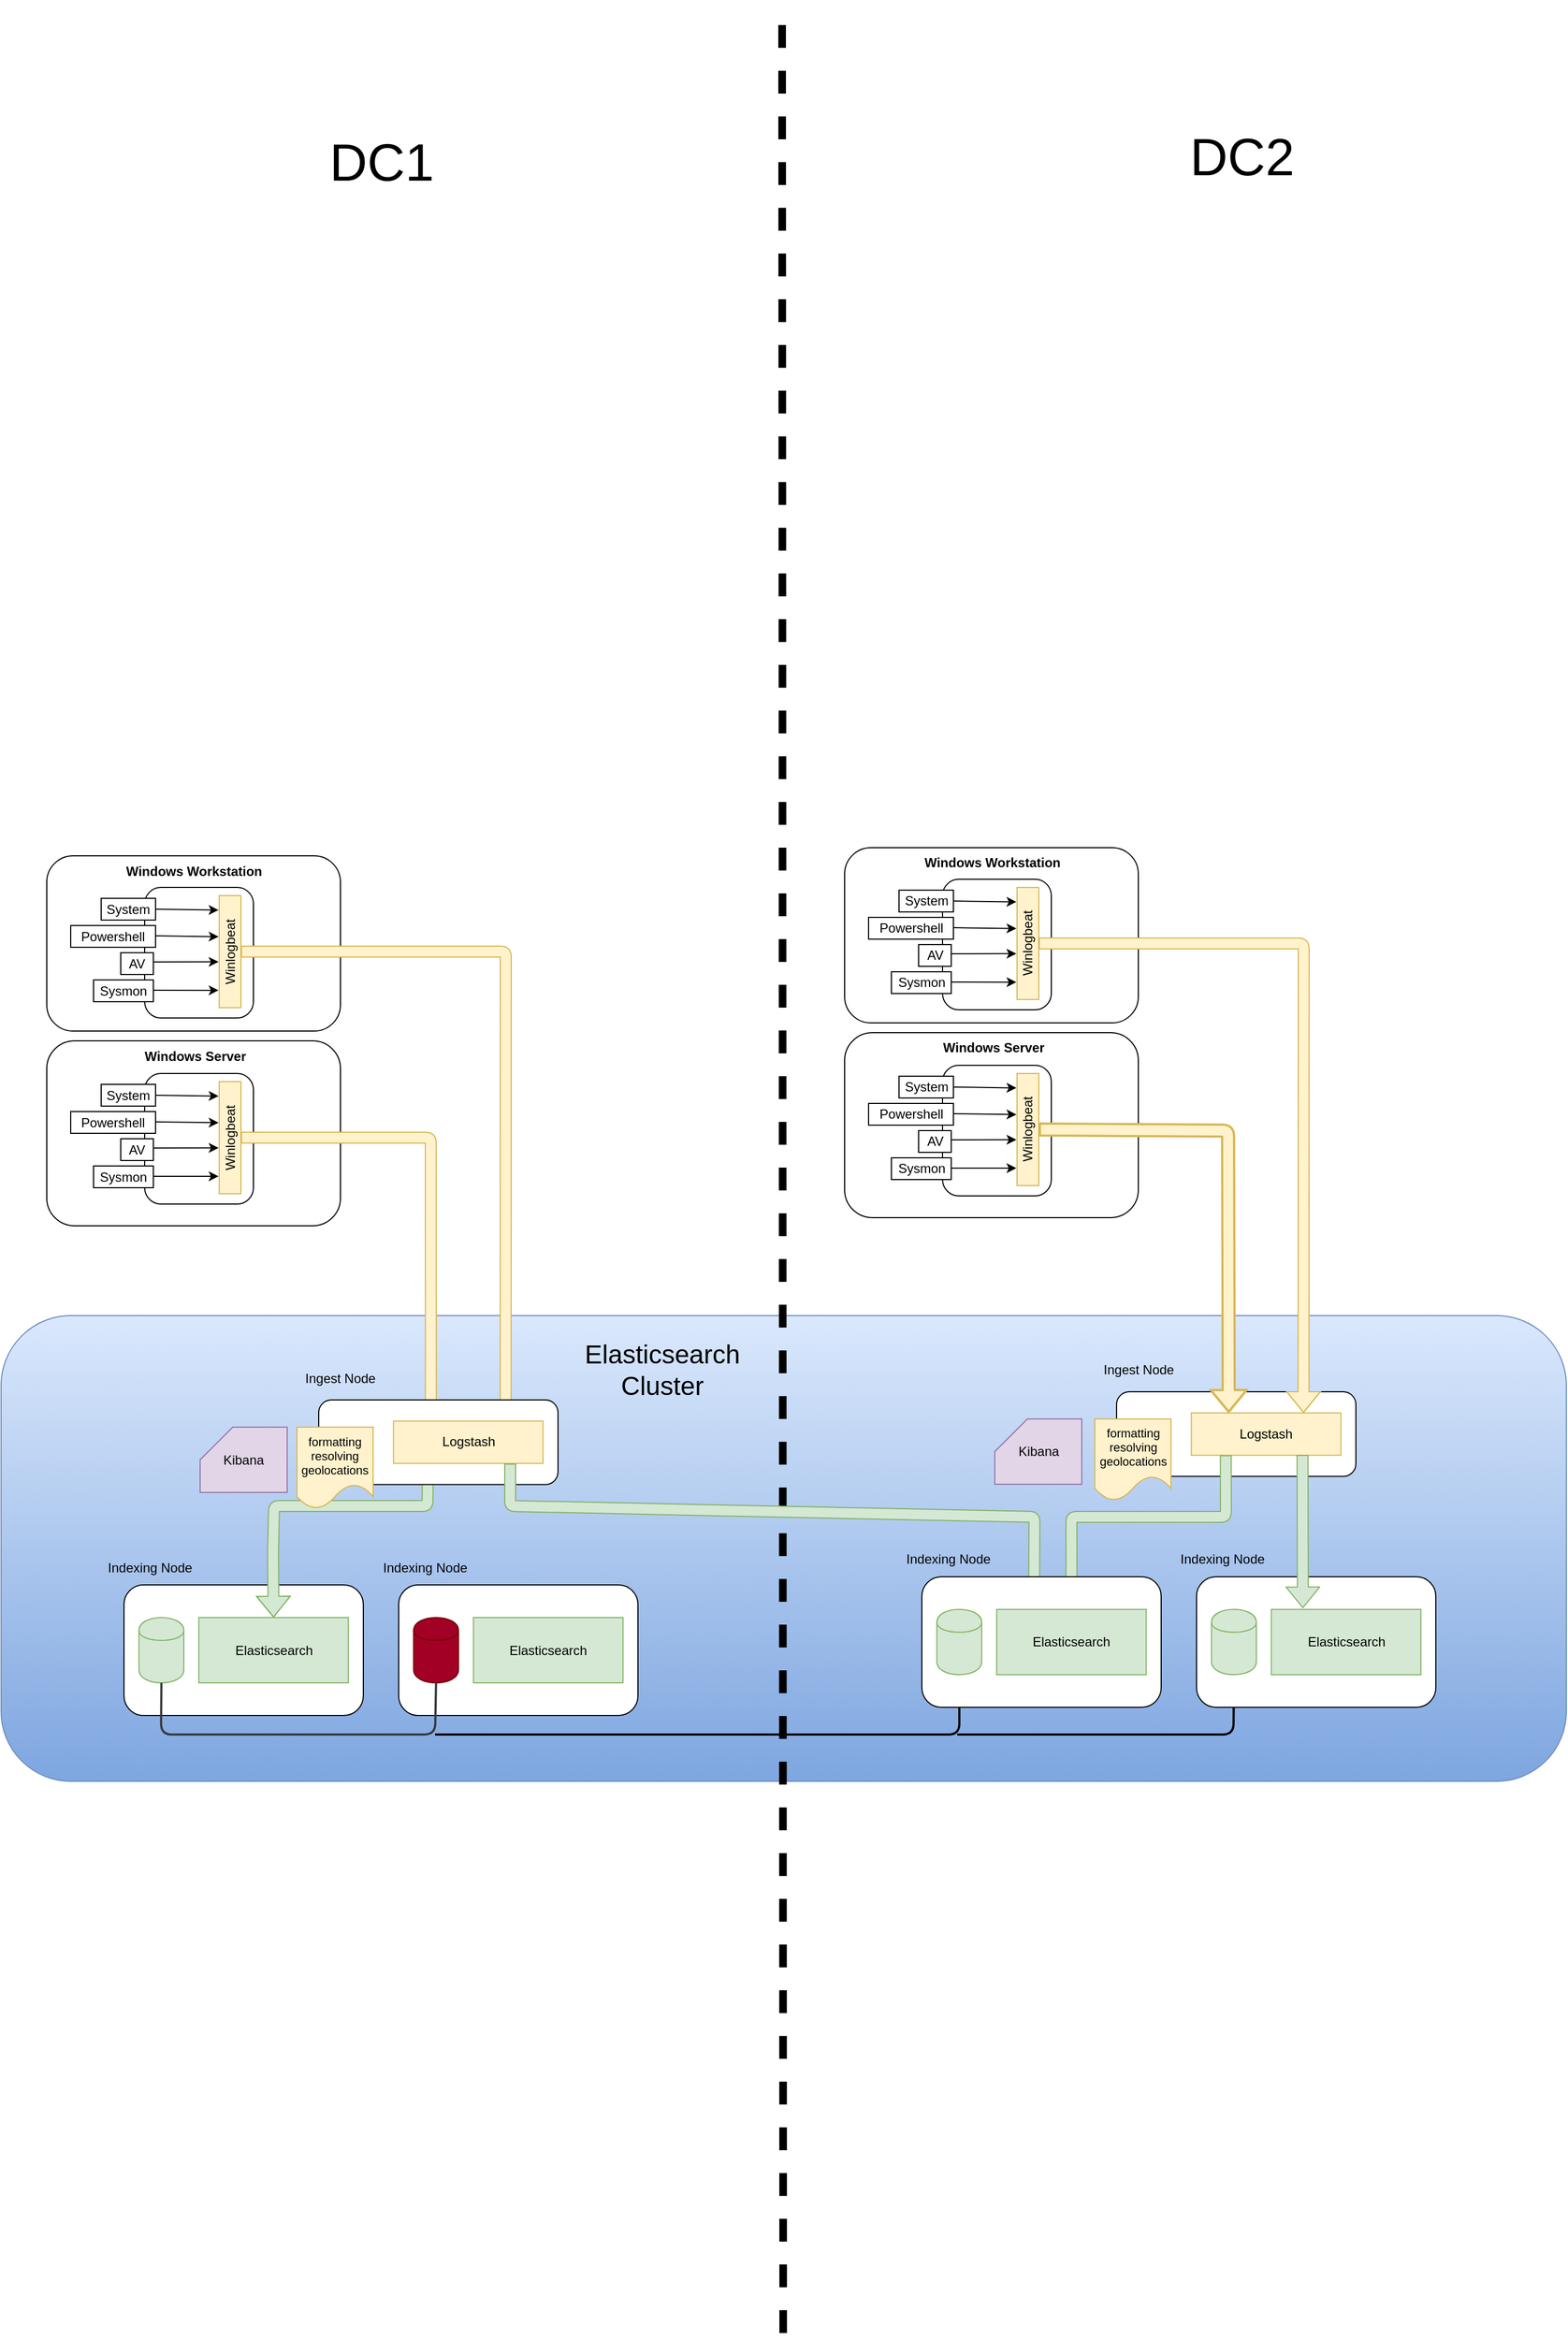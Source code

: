 <mxfile version="10.8.0" type="github"><diagram id="RrOVW_jeqXQqGnn5gCZm" name="Page-1"><mxGraphModel dx="1566" dy="1121" grid="1" gridSize="10" guides="1" tooltips="1" connect="1" arrows="1" fold="1" page="1" pageScale="1" pageWidth="827" pageHeight="1169" math="0" shadow="0"><root><mxCell id="0"/><mxCell id="1" parent="0"/><mxCell id="98cHVn-syu_FK1vrDlim-130" value="" style="rounded=1;whiteSpace=wrap;html=1;gradientColor=#7ea6e0;fillColor=#dae8fc;strokeColor=#6c8ebf;" vertex="1" parent="1"><mxGeometry x="102" y="1285" width="1439" height="428" as="geometry"/></mxCell><mxCell id="98cHVn-syu_FK1vrDlim-57" value="" style="rounded=1;whiteSpace=wrap;html=1;" vertex="1" parent="1"><mxGeometry x="144" y="1032.5" width="270" height="170" as="geometry"/></mxCell><mxCell id="98cHVn-syu_FK1vrDlim-28" value="&lt;h1 align=&quot;center&quot;&gt;&lt;font style=&quot;font-size: 12px&quot;&gt;Windows Server&lt;br&gt;&lt;/font&gt;&lt;/h1&gt;" style="text;html=1;strokeColor=none;fillColor=none;spacing=5;spacingTop=-20;whiteSpace=wrap;overflow=hidden;rounded=0;" vertex="1" parent="1"><mxGeometry x="229" y="1022.5" width="110" height="30" as="geometry"/></mxCell><mxCell id="98cHVn-syu_FK1vrDlim-52" value="" style="group" vertex="1" connectable="0" parent="1"><mxGeometry x="166" y="1062.5" width="198" height="120" as="geometry"/></mxCell><mxCell id="98cHVn-syu_FK1vrDlim-16" value="" style="rounded=1;whiteSpace=wrap;html=1;" vertex="1" parent="98cHVn-syu_FK1vrDlim-52"><mxGeometry x="68" width="100" height="120" as="geometry"/></mxCell><mxCell id="98cHVn-syu_FK1vrDlim-21" value="Winlogbeat" style="rounded=0;whiteSpace=wrap;html=1;rotation=-90;fillColor=#fff2cc;strokeColor=#d6b656;" vertex="1" parent="98cHVn-syu_FK1vrDlim-52"><mxGeometry x="95" y="49" width="103" height="20" as="geometry"/></mxCell><mxCell id="98cHVn-syu_FK1vrDlim-22" value="System" style="rounded=0;whiteSpace=wrap;html=1;" vertex="1" parent="98cHVn-syu_FK1vrDlim-52"><mxGeometry x="28" y="10" width="50" height="20" as="geometry"/></mxCell><mxCell id="98cHVn-syu_FK1vrDlim-25" value="Powershell" style="rounded=0;whiteSpace=wrap;html=1;" vertex="1" parent="98cHVn-syu_FK1vrDlim-52"><mxGeometry y="35" width="78" height="20" as="geometry"/></mxCell><mxCell id="98cHVn-syu_FK1vrDlim-26" value="AV" style="rounded=0;whiteSpace=wrap;html=1;" vertex="1" parent="98cHVn-syu_FK1vrDlim-52"><mxGeometry x="46" y="60" width="30" height="20" as="geometry"/></mxCell><mxCell id="98cHVn-syu_FK1vrDlim-27" value="Sysmon" style="rounded=0;whiteSpace=wrap;html=1;" vertex="1" parent="98cHVn-syu_FK1vrDlim-52"><mxGeometry x="21" y="85" width="55" height="20" as="geometry"/></mxCell><mxCell id="98cHVn-syu_FK1vrDlim-33" value="" style="endArrow=classic;html=1;entryX=0.871;entryY=-0.03;entryDx=0;entryDy=0;entryPerimeter=0;" edge="1" parent="98cHVn-syu_FK1vrDlim-52" target="98cHVn-syu_FK1vrDlim-21"><mxGeometry width="50" height="50" relative="1" as="geometry"><mxPoint x="78" y="20" as="sourcePoint"/><mxPoint x="128" y="20" as="targetPoint"/></mxGeometry></mxCell><mxCell id="98cHVn-syu_FK1vrDlim-35" value="" style="endArrow=classic;html=1;entryX=0.871;entryY=-0.03;entryDx=0;entryDy=0;entryPerimeter=0;" edge="1" parent="98cHVn-syu_FK1vrDlim-52"><mxGeometry width="50" height="50" relative="1" as="geometry"><mxPoint x="78" y="44.5" as="sourcePoint"/><mxPoint x="135.905" y="45.262" as="targetPoint"/></mxGeometry></mxCell><mxCell id="98cHVn-syu_FK1vrDlim-39" value="" style="endArrow=classic;html=1;entryX=0.409;entryY=-0.03;entryDx=0;entryDy=0;entryPerimeter=0;" edge="1" parent="98cHVn-syu_FK1vrDlim-52" target="98cHVn-syu_FK1vrDlim-21"><mxGeometry width="50" height="50" relative="1" as="geometry"><mxPoint x="76" y="68.5" as="sourcePoint"/><mxPoint x="134" y="69" as="targetPoint"/></mxGeometry></mxCell><mxCell id="98cHVn-syu_FK1vrDlim-40" value="" style="endArrow=classic;html=1;entryX=0.155;entryY=-0.03;entryDx=0;entryDy=0;entryPerimeter=0;" edge="1" parent="98cHVn-syu_FK1vrDlim-52" target="98cHVn-syu_FK1vrDlim-21"><mxGeometry width="50" height="50" relative="1" as="geometry"><mxPoint x="76" y="94.5" as="sourcePoint"/><mxPoint x="134" y="95" as="targetPoint"/></mxGeometry></mxCell><mxCell id="98cHVn-syu_FK1vrDlim-55" value="" style="group" vertex="1" connectable="0" parent="1"><mxGeometry x="144" y="852.5" width="270" height="171" as="geometry"/></mxCell><mxCell id="98cHVn-syu_FK1vrDlim-54" value="" style="rounded=1;whiteSpace=wrap;html=1;" vertex="1" parent="98cHVn-syu_FK1vrDlim-55"><mxGeometry y="10" width="270" height="161" as="geometry"/></mxCell><mxCell id="98cHVn-syu_FK1vrDlim-42" value="" style="rounded=1;whiteSpace=wrap;html=1;" vertex="1" parent="98cHVn-syu_FK1vrDlim-55"><mxGeometry x="90" y="39.048" width="100" height="120" as="geometry"/></mxCell><mxCell id="98cHVn-syu_FK1vrDlim-43" value="Winlogbeat" style="rounded=0;whiteSpace=wrap;html=1;rotation=-90;fillColor=#fff2cc;strokeColor=#d6b656;" vertex="1" parent="98cHVn-syu_FK1vrDlim-55"><mxGeometry x="117" y="88.048" width="103" height="20" as="geometry"/></mxCell><mxCell id="98cHVn-syu_FK1vrDlim-44" value="System" style="rounded=0;whiteSpace=wrap;html=1;" vertex="1" parent="98cHVn-syu_FK1vrDlim-55"><mxGeometry x="50" y="49.048" width="50" height="20" as="geometry"/></mxCell><mxCell id="98cHVn-syu_FK1vrDlim-45" value="Powershell" style="rounded=0;whiteSpace=wrap;html=1;" vertex="1" parent="98cHVn-syu_FK1vrDlim-55"><mxGeometry x="22" y="74.048" width="78" height="20" as="geometry"/></mxCell><mxCell id="98cHVn-syu_FK1vrDlim-46" value="AV" style="rounded=0;whiteSpace=wrap;html=1;" vertex="1" parent="98cHVn-syu_FK1vrDlim-55"><mxGeometry x="68" y="99.048" width="30" height="20" as="geometry"/></mxCell><mxCell id="98cHVn-syu_FK1vrDlim-47" value="Sysmon" style="rounded=0;whiteSpace=wrap;html=1;" vertex="1" parent="98cHVn-syu_FK1vrDlim-55"><mxGeometry x="43" y="124.048" width="55" height="20" as="geometry"/></mxCell><mxCell id="98cHVn-syu_FK1vrDlim-48" value="" style="endArrow=classic;html=1;entryX=0.871;entryY=-0.03;entryDx=0;entryDy=0;entryPerimeter=0;" edge="1" target="98cHVn-syu_FK1vrDlim-43" parent="98cHVn-syu_FK1vrDlim-55"><mxGeometry width="50" height="50" relative="1" as="geometry"><mxPoint x="100" y="59.048" as="sourcePoint"/><mxPoint x="150" y="59.048" as="targetPoint"/></mxGeometry></mxCell><mxCell id="98cHVn-syu_FK1vrDlim-49" value="" style="endArrow=classic;html=1;entryX=0.871;entryY=-0.03;entryDx=0;entryDy=0;entryPerimeter=0;" edge="1" parent="98cHVn-syu_FK1vrDlim-55"><mxGeometry width="50" height="50" relative="1" as="geometry"><mxPoint x="100" y="83.548" as="sourcePoint"/><mxPoint x="157.905" y="84.31" as="targetPoint"/></mxGeometry></mxCell><mxCell id="98cHVn-syu_FK1vrDlim-50" value="" style="endArrow=classic;html=1;entryX=0.409;entryY=-0.03;entryDx=0;entryDy=0;entryPerimeter=0;" edge="1" target="98cHVn-syu_FK1vrDlim-43" parent="98cHVn-syu_FK1vrDlim-55"><mxGeometry width="50" height="50" relative="1" as="geometry"><mxPoint x="98" y="107.548" as="sourcePoint"/><mxPoint x="156" y="108.048" as="targetPoint"/></mxGeometry></mxCell><mxCell id="98cHVn-syu_FK1vrDlim-51" value="" style="endArrow=classic;html=1;entryX=0.155;entryY=-0.03;entryDx=0;entryDy=0;entryPerimeter=0;" edge="1" target="98cHVn-syu_FK1vrDlim-43" parent="98cHVn-syu_FK1vrDlim-55"><mxGeometry width="50" height="50" relative="1" as="geometry"><mxPoint x="98" y="133.548" as="sourcePoint"/><mxPoint x="156" y="134.048" as="targetPoint"/></mxGeometry></mxCell><mxCell id="98cHVn-syu_FK1vrDlim-53" value="&lt;h1 align=&quot;center&quot;&gt;&lt;font style=&quot;font-size: 12px&quot;&gt;Windows Workstation&lt;br&gt;&lt;/font&gt;&lt;/h1&gt;" style="text;html=1;strokeColor=none;fillColor=none;spacing=5;spacingTop=-20;whiteSpace=wrap;overflow=hidden;rounded=0;" vertex="1" parent="98cHVn-syu_FK1vrDlim-55"><mxGeometry x="68" width="140" height="30" as="geometry"/></mxCell><mxCell id="98cHVn-syu_FK1vrDlim-70" value="" style="group" vertex="1" connectable="0" parent="1"><mxGeometry x="194" y="1506.5" width="1252" height="214" as="geometry"/></mxCell><mxCell id="98cHVn-syu_FK1vrDlim-69" value="Indexing Node" style="text;html=1;strokeColor=none;fillColor=none;align=center;verticalAlign=middle;whiteSpace=wrap;rounded=0;" vertex="1" parent="98cHVn-syu_FK1vrDlim-70"><mxGeometry width="90" height="20" as="geometry"/></mxCell><mxCell id="98cHVn-syu_FK1vrDlim-161" value="" style="group" vertex="1" connectable="0" parent="98cHVn-syu_FK1vrDlim-70"><mxGeometry x="21" y="26" width="220" height="120" as="geometry"/></mxCell><mxCell id="98cHVn-syu_FK1vrDlim-3" value="" style="rounded=1;whiteSpace=wrap;html=1;" vertex="1" parent="98cHVn-syu_FK1vrDlim-161"><mxGeometry width="220" height="120" as="geometry"/></mxCell><mxCell id="98cHVn-syu_FK1vrDlim-2" value="" style="shape=cylinder;whiteSpace=wrap;html=1;boundedLbl=1;backgroundOutline=1;fillColor=#d5e8d4;strokeColor=#82b366;" vertex="1" parent="98cHVn-syu_FK1vrDlim-161"><mxGeometry x="13.75" y="30" width="41.25" height="60" as="geometry"/></mxCell><mxCell id="98cHVn-syu_FK1vrDlim-6" value="Elasticsearch" style="rounded=0;whiteSpace=wrap;html=1;fillColor=#d5e8d4;strokeColor=#82b366;" vertex="1" parent="98cHVn-syu_FK1vrDlim-161"><mxGeometry x="68.75" y="30" width="137.5" height="60" as="geometry"/></mxCell><mxCell id="98cHVn-syu_FK1vrDlim-71" value="" style="group" vertex="1" connectable="0" parent="1"><mxGeometry x="446.5" y="1506.5" width="241" height="146" as="geometry"/></mxCell><mxCell id="98cHVn-syu_FK1vrDlim-76" value="Indexing Node" style="text;html=1;strokeColor=none;fillColor=none;align=center;verticalAlign=middle;whiteSpace=wrap;rounded=0;" vertex="1" parent="98cHVn-syu_FK1vrDlim-71"><mxGeometry width="90" height="20" as="geometry"/></mxCell><mxCell id="98cHVn-syu_FK1vrDlim-160" value="" style="group" vertex="1" connectable="0" parent="98cHVn-syu_FK1vrDlim-71"><mxGeometry x="21" y="26" width="220" height="120" as="geometry"/></mxCell><mxCell id="98cHVn-syu_FK1vrDlim-73" value="" style="rounded=1;whiteSpace=wrap;html=1;" vertex="1" parent="98cHVn-syu_FK1vrDlim-160"><mxGeometry width="220" height="120" as="geometry"/></mxCell><mxCell id="98cHVn-syu_FK1vrDlim-74" value="" style="shape=cylinder;whiteSpace=wrap;html=1;boundedLbl=1;backgroundOutline=1;fillColor=#a20025;strokeColor=#6F0000;fontColor=#ffffff;" vertex="1" parent="98cHVn-syu_FK1vrDlim-160"><mxGeometry x="13.75" y="30" width="41.25" height="60" as="geometry"/></mxCell><mxCell id="98cHVn-syu_FK1vrDlim-75" value="Elasticsearch" style="rounded=0;whiteSpace=wrap;html=1;fillColor=#d5e8d4;strokeColor=#82b366;" vertex="1" parent="98cHVn-syu_FK1vrDlim-160"><mxGeometry x="68.75" y="30" width="137.5" height="60" as="geometry"/></mxCell><mxCell id="98cHVn-syu_FK1vrDlim-83" value="" style="rounded=1;whiteSpace=wrap;html=1;" vertex="1" parent="1"><mxGeometry x="877.5" y="1025" width="270" height="170" as="geometry"/></mxCell><mxCell id="98cHVn-syu_FK1vrDlim-87" value="&lt;h1 align=&quot;center&quot;&gt;&lt;font style=&quot;font-size: 12px&quot;&gt;Windows Server&lt;br&gt;&lt;/font&gt;&lt;/h1&gt;" style="text;html=1;strokeColor=none;fillColor=none;spacing=5;spacingTop=-20;whiteSpace=wrap;overflow=hidden;rounded=0;" vertex="1" parent="1"><mxGeometry x="962.5" y="1015" width="110" height="30" as="geometry"/></mxCell><mxCell id="98cHVn-syu_FK1vrDlim-88" value="" style="group" vertex="1" connectable="0" parent="1"><mxGeometry x="899.5" y="1055" width="198" height="120" as="geometry"/></mxCell><mxCell id="98cHVn-syu_FK1vrDlim-89" value="" style="rounded=1;whiteSpace=wrap;html=1;" vertex="1" parent="98cHVn-syu_FK1vrDlim-88"><mxGeometry x="68" width="100" height="120" as="geometry"/></mxCell><mxCell id="98cHVn-syu_FK1vrDlim-90" value="Winlogbeat" style="rounded=0;whiteSpace=wrap;html=1;rotation=-90;fillColor=#fff2cc;strokeColor=#d6b656;" vertex="1" parent="98cHVn-syu_FK1vrDlim-88"><mxGeometry x="95" y="49" width="103" height="20" as="geometry"/></mxCell><mxCell id="98cHVn-syu_FK1vrDlim-91" value="System" style="rounded=0;whiteSpace=wrap;html=1;" vertex="1" parent="98cHVn-syu_FK1vrDlim-88"><mxGeometry x="28" y="10" width="50" height="20" as="geometry"/></mxCell><mxCell id="98cHVn-syu_FK1vrDlim-92" value="Powershell" style="rounded=0;whiteSpace=wrap;html=1;" vertex="1" parent="98cHVn-syu_FK1vrDlim-88"><mxGeometry y="35" width="78" height="20" as="geometry"/></mxCell><mxCell id="98cHVn-syu_FK1vrDlim-93" value="AV" style="rounded=0;whiteSpace=wrap;html=1;" vertex="1" parent="98cHVn-syu_FK1vrDlim-88"><mxGeometry x="46" y="60" width="30" height="20" as="geometry"/></mxCell><mxCell id="98cHVn-syu_FK1vrDlim-94" value="Sysmon" style="rounded=0;whiteSpace=wrap;html=1;" vertex="1" parent="98cHVn-syu_FK1vrDlim-88"><mxGeometry x="21" y="85" width="55" height="20" as="geometry"/></mxCell><mxCell id="98cHVn-syu_FK1vrDlim-95" value="" style="endArrow=classic;html=1;entryX=0.871;entryY=-0.03;entryDx=0;entryDy=0;entryPerimeter=0;" edge="1" parent="98cHVn-syu_FK1vrDlim-88" target="98cHVn-syu_FK1vrDlim-90"><mxGeometry width="50" height="50" relative="1" as="geometry"><mxPoint x="78" y="20" as="sourcePoint"/><mxPoint x="128" y="20" as="targetPoint"/></mxGeometry></mxCell><mxCell id="98cHVn-syu_FK1vrDlim-96" value="" style="endArrow=classic;html=1;entryX=0.871;entryY=-0.03;entryDx=0;entryDy=0;entryPerimeter=0;" edge="1" parent="98cHVn-syu_FK1vrDlim-88"><mxGeometry width="50" height="50" relative="1" as="geometry"><mxPoint x="78" y="44.5" as="sourcePoint"/><mxPoint x="135.905" y="45.262" as="targetPoint"/></mxGeometry></mxCell><mxCell id="98cHVn-syu_FK1vrDlim-97" value="" style="endArrow=classic;html=1;entryX=0.409;entryY=-0.03;entryDx=0;entryDy=0;entryPerimeter=0;" edge="1" parent="98cHVn-syu_FK1vrDlim-88" target="98cHVn-syu_FK1vrDlim-90"><mxGeometry width="50" height="50" relative="1" as="geometry"><mxPoint x="76" y="68.5" as="sourcePoint"/><mxPoint x="134" y="69" as="targetPoint"/></mxGeometry></mxCell><mxCell id="98cHVn-syu_FK1vrDlim-98" value="" style="endArrow=classic;html=1;entryX=0.155;entryY=-0.03;entryDx=0;entryDy=0;entryPerimeter=0;" edge="1" parent="98cHVn-syu_FK1vrDlim-88" target="98cHVn-syu_FK1vrDlim-90"><mxGeometry width="50" height="50" relative="1" as="geometry"><mxPoint x="76" y="94.5" as="sourcePoint"/><mxPoint x="134" y="95" as="targetPoint"/></mxGeometry></mxCell><mxCell id="98cHVn-syu_FK1vrDlim-99" value="" style="group" vertex="1" connectable="0" parent="1"><mxGeometry x="877.5" y="845" width="270" height="171" as="geometry"/></mxCell><mxCell id="98cHVn-syu_FK1vrDlim-100" value="" style="rounded=1;whiteSpace=wrap;html=1;" vertex="1" parent="98cHVn-syu_FK1vrDlim-99"><mxGeometry y="10" width="270" height="161" as="geometry"/></mxCell><mxCell id="98cHVn-syu_FK1vrDlim-101" value="" style="rounded=1;whiteSpace=wrap;html=1;" vertex="1" parent="98cHVn-syu_FK1vrDlim-99"><mxGeometry x="90" y="39.048" width="100" height="120" as="geometry"/></mxCell><mxCell id="98cHVn-syu_FK1vrDlim-102" value="Winlogbeat" style="rounded=0;whiteSpace=wrap;html=1;rotation=-90;fillColor=#fff2cc;strokeColor=#d6b656;" vertex="1" parent="98cHVn-syu_FK1vrDlim-99"><mxGeometry x="117" y="88.048" width="103" height="20" as="geometry"/></mxCell><mxCell id="98cHVn-syu_FK1vrDlim-103" value="System" style="rounded=0;whiteSpace=wrap;html=1;" vertex="1" parent="98cHVn-syu_FK1vrDlim-99"><mxGeometry x="50" y="49.048" width="50" height="20" as="geometry"/></mxCell><mxCell id="98cHVn-syu_FK1vrDlim-104" value="Powershell" style="rounded=0;whiteSpace=wrap;html=1;" vertex="1" parent="98cHVn-syu_FK1vrDlim-99"><mxGeometry x="22" y="74.048" width="78" height="20" as="geometry"/></mxCell><mxCell id="98cHVn-syu_FK1vrDlim-105" value="AV" style="rounded=0;whiteSpace=wrap;html=1;" vertex="1" parent="98cHVn-syu_FK1vrDlim-99"><mxGeometry x="68" y="99.048" width="30" height="20" as="geometry"/></mxCell><mxCell id="98cHVn-syu_FK1vrDlim-106" value="Sysmon" style="rounded=0;whiteSpace=wrap;html=1;" vertex="1" parent="98cHVn-syu_FK1vrDlim-99"><mxGeometry x="43" y="124.048" width="55" height="20" as="geometry"/></mxCell><mxCell id="98cHVn-syu_FK1vrDlim-107" value="" style="endArrow=classic;html=1;entryX=0.871;entryY=-0.03;entryDx=0;entryDy=0;entryPerimeter=0;" edge="1" parent="98cHVn-syu_FK1vrDlim-99" target="98cHVn-syu_FK1vrDlim-102"><mxGeometry width="50" height="50" relative="1" as="geometry"><mxPoint x="100" y="59.048" as="sourcePoint"/><mxPoint x="150" y="59.048" as="targetPoint"/></mxGeometry></mxCell><mxCell id="98cHVn-syu_FK1vrDlim-108" value="" style="endArrow=classic;html=1;entryX=0.871;entryY=-0.03;entryDx=0;entryDy=0;entryPerimeter=0;" edge="1" parent="98cHVn-syu_FK1vrDlim-99"><mxGeometry width="50" height="50" relative="1" as="geometry"><mxPoint x="100" y="83.548" as="sourcePoint"/><mxPoint x="157.905" y="84.31" as="targetPoint"/></mxGeometry></mxCell><mxCell id="98cHVn-syu_FK1vrDlim-109" value="" style="endArrow=classic;html=1;entryX=0.409;entryY=-0.03;entryDx=0;entryDy=0;entryPerimeter=0;" edge="1" parent="98cHVn-syu_FK1vrDlim-99" target="98cHVn-syu_FK1vrDlim-102"><mxGeometry width="50" height="50" relative="1" as="geometry"><mxPoint x="98" y="107.548" as="sourcePoint"/><mxPoint x="156" y="108.048" as="targetPoint"/></mxGeometry></mxCell><mxCell id="98cHVn-syu_FK1vrDlim-110" value="" style="endArrow=classic;html=1;entryX=0.155;entryY=-0.03;entryDx=0;entryDy=0;entryPerimeter=0;" edge="1" parent="98cHVn-syu_FK1vrDlim-99" target="98cHVn-syu_FK1vrDlim-102"><mxGeometry width="50" height="50" relative="1" as="geometry"><mxPoint x="98" y="133.548" as="sourcePoint"/><mxPoint x="156" y="134.048" as="targetPoint"/></mxGeometry></mxCell><mxCell id="98cHVn-syu_FK1vrDlim-111" value="&lt;h1 align=&quot;center&quot;&gt;&lt;font style=&quot;font-size: 12px&quot;&gt;Windows Workstation&lt;br&gt;&lt;/font&gt;&lt;/h1&gt;" style="text;html=1;strokeColor=none;fillColor=none;spacing=5;spacingTop=-20;whiteSpace=wrap;overflow=hidden;rounded=0;" vertex="1" parent="98cHVn-syu_FK1vrDlim-99"><mxGeometry x="68" width="140" height="30" as="geometry"/></mxCell><mxCell id="98cHVn-syu_FK1vrDlim-136" value="" style="group" vertex="1" connectable="0" parent="1"><mxGeometry x="1102.5" y="1325" width="245" height="130" as="geometry"/></mxCell><mxCell id="98cHVn-syu_FK1vrDlim-113" value="Ingest Node" style="text;html=1;strokeColor=none;fillColor=none;align=center;verticalAlign=middle;whiteSpace=wrap;rounded=0;" vertex="1" parent="98cHVn-syu_FK1vrDlim-136"><mxGeometry width="90" height="20" as="geometry"/></mxCell><mxCell id="98cHVn-syu_FK1vrDlim-85" value="" style="rounded=1;whiteSpace=wrap;html=1;" vertex="1" parent="98cHVn-syu_FK1vrDlim-136"><mxGeometry x="25" y="30" width="220" height="77.778" as="geometry"/></mxCell><mxCell id="98cHVn-syu_FK1vrDlim-86" value="Logstash" style="rounded=0;whiteSpace=wrap;html=1;fillColor=#fff2cc;strokeColor=#d6b656;" vertex="1" parent="98cHVn-syu_FK1vrDlim-136"><mxGeometry x="93.75" y="49.444" width="137.5" height="38.889" as="geometry"/></mxCell><mxCell id="98cHVn-syu_FK1vrDlim-112" value="&lt;div style=&quot;font-size: 11px&quot;&gt;&lt;font style=&quot;font-size: 11px&quot;&gt;formatting&lt;br&gt;&lt;/font&gt;&lt;/div&gt;&lt;div style=&quot;font-size: 11px&quot;&gt;&lt;font style=&quot;font-size: 11px&quot;&gt;resolving&lt;/font&gt;&lt;/div&gt;&lt;div style=&quot;font-size: 11px&quot;&gt;&lt;font style=&quot;font-size: 11px&quot;&gt;geolocations&lt;br&gt;&lt;/font&gt;&lt;/div&gt;" style="shape=document;whiteSpace=wrap;html=1;boundedLbl=1;fillColor=#fff2cc;strokeColor=#d6b656;" vertex="1" parent="98cHVn-syu_FK1vrDlim-136"><mxGeometry x="5" y="55" width="70" height="75" as="geometry"/></mxCell><mxCell id="98cHVn-syu_FK1vrDlim-81" value="" style="shape=flexArrow;endArrow=classic;html=1;entryX=0.75;entryY=0;entryDx=0;entryDy=0;fillColor=#fff2cc;strokeColor=#d6b656;" edge="1" parent="1" source="98cHVn-syu_FK1vrDlim-43" target="98cHVn-syu_FK1vrDlim-9"><mxGeometry width="50" height="50" relative="1" as="geometry"><mxPoint x="502" y="961.5" as="sourcePoint"/><mxPoint x="552" y="911.5" as="targetPoint"/><Array as="points"><mxPoint x="566" y="950.5"/></Array></mxGeometry></mxCell><mxCell id="98cHVn-syu_FK1vrDlim-82" value="" style="shape=flexArrow;endArrow=classic;html=1;entryX=0.25;entryY=0;entryDx=0;entryDy=0;fillColor=#fff2cc;strokeColor=#d6b656;" edge="1" parent="1" source="98cHVn-syu_FK1vrDlim-21" target="98cHVn-syu_FK1vrDlim-9"><mxGeometry width="50" height="50" relative="1" as="geometry"><mxPoint x="446.5" y="1167.357" as="sourcePoint"/><mxPoint x="496.5" y="1117.357" as="targetPoint"/><Array as="points"><mxPoint x="497" y="1121.5"/></Array></mxGeometry></mxCell><mxCell id="98cHVn-syu_FK1vrDlim-128" value="" style="shape=flexArrow;endArrow=classic;html=1;entryX=0.75;entryY=0;entryDx=0;entryDy=0;fillColor=#fff2cc;strokeColor=#d6b656;" edge="1" source="98cHVn-syu_FK1vrDlim-102" target="98cHVn-syu_FK1vrDlim-86" parent="1"><mxGeometry width="50" height="50" relative="1" as="geometry"><mxPoint x="1235.5" y="954" as="sourcePoint"/><mxPoint x="1285.5" y="904" as="targetPoint"/><Array as="points"><mxPoint x="1299.5" y="943"/></Array></mxGeometry></mxCell><mxCell id="98cHVn-syu_FK1vrDlim-138" value="" style="endArrow=none;dashed=1;html=1;strokeWidth=7;" edge="1" parent="1"><mxGeometry width="50" height="50" relative="1" as="geometry"><mxPoint x="821" y="2220" as="sourcePoint"/><mxPoint x="820" y="80" as="targetPoint"/></mxGeometry></mxCell><mxCell id="98cHVn-syu_FK1vrDlim-139" value="&lt;font style=&quot;font-size: 24px&quot;&gt;Elasticsearch Cluster&lt;/font&gt;" style="text;html=1;strokeColor=none;fillColor=none;align=center;verticalAlign=middle;whiteSpace=wrap;rounded=0;" vertex="1" parent="1"><mxGeometry x="614" y="1302.5" width="192" height="65" as="geometry"/></mxCell><mxCell id="98cHVn-syu_FK1vrDlim-145" value="" style="endArrow=none;html=1;strokeWidth=2;fillColor=#cdeb8b;strokeColor=#36393d;exitX=0.5;exitY=1;exitDx=0;exitDy=0;entryX=0.5;entryY=1;entryDx=0;entryDy=0;" edge="1" parent="1" source="98cHVn-syu_FK1vrDlim-74" target="98cHVn-syu_FK1vrDlim-2"><mxGeometry width="50" height="50" relative="1" as="geometry"><mxPoint x="571" y="1890" as="sourcePoint"/><mxPoint x="361" y="1810" as="targetPoint"/><Array as="points"><mxPoint x="501" y="1670"/><mxPoint x="249" y="1670"/></Array></mxGeometry></mxCell><mxCell id="98cHVn-syu_FK1vrDlim-146" value="" style="endArrow=none;html=1;strokeWidth=2;entryX=0.5;entryY=1;entryDx=0;entryDy=0;" edge="1" parent="1" target="98cHVn-syu_FK1vrDlim-117"><mxGeometry width="50" height="50" relative="1" as="geometry"><mxPoint x="501" y="1670" as="sourcePoint"/><mxPoint x="131" y="1850" as="targetPoint"/><Array as="points"><mxPoint x="983" y="1670"/></Array></mxGeometry></mxCell><mxCell id="98cHVn-syu_FK1vrDlim-147" value="" style="endArrow=none;html=1;strokeWidth=2;entryX=0.5;entryY=1;entryDx=0;entryDy=0;" edge="1" parent="1" target="98cHVn-syu_FK1vrDlim-123"><mxGeometry width="50" height="50" relative="1" as="geometry"><mxPoint x="981" y="1670" as="sourcePoint"/><mxPoint x="651" y="1850" as="targetPoint"/><Array as="points"><mxPoint x="1235" y="1670"/></Array></mxGeometry></mxCell><mxCell id="98cHVn-syu_FK1vrDlim-77" value="" style="shape=flexArrow;endArrow=classic;html=1;exitX=0.23;exitY=0.999;exitDx=0;exitDy=0;entryX=0.5;entryY=0;entryDx=0;entryDy=0;exitPerimeter=0;fillColor=#d5e8d4;strokeColor=#82b366;" edge="1" parent="1" source="98cHVn-syu_FK1vrDlim-9" target="98cHVn-syu_FK1vrDlim-6"><mxGeometry width="50" height="50" relative="1" as="geometry"><mxPoint x="551.5" y="1415" as="sourcePoint"/><mxPoint x="531" y="1492.5" as="targetPoint"/><Array as="points"><mxPoint x="494" y="1460"/><mxPoint x="353" y="1460"/><mxPoint x="352" y="1502.5"/></Array></mxGeometry></mxCell><mxCell id="98cHVn-syu_FK1vrDlim-149" value="" style="shape=flexArrow;endArrow=classic;html=1;strokeWidth=2;entryX=0.25;entryY=0;entryDx=0;entryDy=0;exitX=0.5;exitY=1;exitDx=0;exitDy=0;fillColor=#fff2cc;strokeColor=#d6b656;" edge="1" parent="1" source="98cHVn-syu_FK1vrDlim-90" target="98cHVn-syu_FK1vrDlim-86"><mxGeometry width="50" height="50" relative="1" as="geometry"><mxPoint x="71" y="1910" as="sourcePoint"/><mxPoint x="121" y="1860" as="targetPoint"/><Array as="points"><mxPoint x="1230" y="1115"/></Array></mxGeometry></mxCell><mxCell id="98cHVn-syu_FK1vrDlim-153" value="&lt;font style=&quot;font-size: 48px&quot;&gt;DC1&lt;/font&gt;" style="text;html=1;strokeColor=none;fillColor=none;align=center;verticalAlign=middle;whiteSpace=wrap;rounded=0;" vertex="1" parent="1"><mxGeometry x="337" y="190" width="230" height="70" as="geometry"/></mxCell><mxCell id="98cHVn-syu_FK1vrDlim-154" value="&lt;font style=&quot;font-size: 48px&quot;&gt;DC2&lt;/font&gt;" style="text;html=1;strokeColor=none;fillColor=none;align=center;verticalAlign=middle;whiteSpace=wrap;rounded=0;" vertex="1" parent="1"><mxGeometry x="1127.5" y="185" width="230" height="70" as="geometry"/></mxCell><mxCell id="98cHVn-syu_FK1vrDlim-155" value="Kibana" style="shape=card;whiteSpace=wrap;html=1;fillColor=#e1d5e7;strokeColor=#9673a6;" vertex="1" parent="1"><mxGeometry x="285" y="1387.5" width="80" height="60" as="geometry"/></mxCell><mxCell id="98cHVn-syu_FK1vrDlim-156" value="Kibana" style="shape=card;whiteSpace=wrap;html=1;fillColor=#e1d5e7;strokeColor=#9673a6;" vertex="1" parent="1"><mxGeometry x="1015.5" y="1380" width="80" height="60" as="geometry"/></mxCell><mxCell id="98cHVn-syu_FK1vrDlim-135" value="" style="group" vertex="1" connectable="0" parent="1"><mxGeometry x="369" y="1332.5" width="245" height="130" as="geometry"/></mxCell><mxCell id="98cHVn-syu_FK1vrDlim-68" value="Ingest Node" style="text;html=1;strokeColor=none;fillColor=none;align=center;verticalAlign=middle;whiteSpace=wrap;rounded=0;" vertex="1" parent="98cHVn-syu_FK1vrDlim-135"><mxGeometry width="90" height="20" as="geometry"/></mxCell><mxCell id="98cHVn-syu_FK1vrDlim-7" value="" style="rounded=1;whiteSpace=wrap;html=1;" vertex="1" parent="98cHVn-syu_FK1vrDlim-135"><mxGeometry x="25" y="30" width="220" height="77.778" as="geometry"/></mxCell><mxCell id="98cHVn-syu_FK1vrDlim-9" value="Logstash" style="rounded=0;whiteSpace=wrap;html=1;fillColor=#fff2cc;strokeColor=#d6b656;" vertex="1" parent="98cHVn-syu_FK1vrDlim-135"><mxGeometry x="93.75" y="49.444" width="137.5" height="38.889" as="geometry"/></mxCell><mxCell id="98cHVn-syu_FK1vrDlim-65" value="&lt;div style=&quot;font-size: 11px&quot;&gt;&lt;font style=&quot;font-size: 11px&quot;&gt;formatting&lt;br&gt;&lt;/font&gt;&lt;/div&gt;&lt;div style=&quot;font-size: 11px&quot;&gt;&lt;font style=&quot;font-size: 11px&quot;&gt;resolving&lt;/font&gt;&lt;/div&gt;&lt;div style=&quot;font-size: 11px&quot;&gt;&lt;font style=&quot;font-size: 11px&quot;&gt;geolocations&lt;br&gt;&lt;/font&gt;&lt;/div&gt;" style="shape=document;whiteSpace=wrap;html=1;boundedLbl=1;fillColor=#fff2cc;strokeColor=#d6b656;" vertex="1" parent="98cHVn-syu_FK1vrDlim-135"><mxGeometry x="5" y="55" width="70" height="75" as="geometry"/></mxCell><mxCell id="98cHVn-syu_FK1vrDlim-120" value="" style="group" vertex="1" connectable="0" parent="1"><mxGeometry x="1180" y="1499" width="241" height="146" as="geometry"/></mxCell><mxCell id="98cHVn-syu_FK1vrDlim-125" value="Indexing Node" style="text;html=1;strokeColor=none;fillColor=none;align=center;verticalAlign=middle;whiteSpace=wrap;rounded=0;" vertex="1" parent="98cHVn-syu_FK1vrDlim-120"><mxGeometry width="90" height="20" as="geometry"/></mxCell><mxCell id="98cHVn-syu_FK1vrDlim-158" value="" style="group" vertex="1" connectable="0" parent="98cHVn-syu_FK1vrDlim-120"><mxGeometry x="21" y="26" width="220" height="120" as="geometry"/></mxCell><mxCell id="98cHVn-syu_FK1vrDlim-122" value="" style="rounded=1;whiteSpace=wrap;html=1;" vertex="1" parent="98cHVn-syu_FK1vrDlim-158"><mxGeometry width="220" height="120" as="geometry"/></mxCell><mxCell id="98cHVn-syu_FK1vrDlim-123" value="" style="shape=cylinder;whiteSpace=wrap;html=1;boundedLbl=1;backgroundOutline=1;fillColor=#d5e8d4;strokeColor=#82b366;" vertex="1" parent="98cHVn-syu_FK1vrDlim-158"><mxGeometry x="13.75" y="30" width="41.25" height="60" as="geometry"/></mxCell><mxCell id="98cHVn-syu_FK1vrDlim-124" value="Elasticsearch" style="rounded=0;whiteSpace=wrap;html=1;fillColor=#d5e8d4;strokeColor=#82b366;" vertex="1" parent="98cHVn-syu_FK1vrDlim-158"><mxGeometry x="68.75" y="30" width="137.5" height="60" as="geometry"/></mxCell><mxCell id="98cHVn-syu_FK1vrDlim-80" value="" style="shape=flexArrow;endArrow=classic;html=1;entryX=0.25;entryY=0;entryDx=0;entryDy=0;fillColor=#d5e8d4;strokeColor=#82b366;" edge="1" parent="1" target="98cHVn-syu_FK1vrDlim-118"><mxGeometry width="50" height="50" relative="1" as="geometry"><mxPoint x="570" y="1421" as="sourcePoint"/><mxPoint x="567" y="1501.5" as="targetPoint"/><Array as="points"><mxPoint x="570" y="1460"/><mxPoint x="1052" y="1470"/></Array></mxGeometry></mxCell><mxCell id="98cHVn-syu_FK1vrDlim-126" value="" style="shape=flexArrow;endArrow=classic;html=1;exitX=0.23;exitY=0.999;exitDx=0;exitDy=0;entryX=0.5;entryY=0;entryDx=0;entryDy=0;exitPerimeter=0;fillColor=#d5e8d4;strokeColor=#82b366;" edge="1" source="98cHVn-syu_FK1vrDlim-86" target="98cHVn-syu_FK1vrDlim-118" parent="1"><mxGeometry width="50" height="50" relative="1" as="geometry"><mxPoint x="1285" y="1407.5" as="sourcePoint"/><mxPoint x="1264.5" y="1485" as="targetPoint"/><Array as="points"><mxPoint x="1228" y="1470"/><mxPoint x="1150" y="1470"/><mxPoint x="1110" y="1470"/><mxPoint x="1086" y="1470"/></Array></mxGeometry></mxCell><mxCell id="98cHVn-syu_FK1vrDlim-127" value="" style="shape=flexArrow;endArrow=classic;html=1;entryX=0.211;entryY=-0.018;entryDx=0;entryDy=0;entryPerimeter=0;fillColor=#d5e8d4;strokeColor=#82b366;exitX=0.743;exitY=0.991;exitDx=0;exitDy=0;exitPerimeter=0;" edge="1" source="98cHVn-syu_FK1vrDlim-86" target="98cHVn-syu_FK1vrDlim-124" parent="1"><mxGeometry width="50" height="50" relative="1" as="geometry"><mxPoint x="1298.5" y="1414" as="sourcePoint"/><mxPoint x="1300.5" y="1494" as="targetPoint"/></mxGeometry></mxCell><mxCell id="98cHVn-syu_FK1vrDlim-159" value="" style="group" vertex="1" connectable="0" parent="1"><mxGeometry x="927.5" y="1499" width="241" height="146" as="geometry"/></mxCell><mxCell id="98cHVn-syu_FK1vrDlim-115" value="" style="group" vertex="1" connectable="0" parent="98cHVn-syu_FK1vrDlim-159"><mxGeometry x="21" y="26" width="220" height="120" as="geometry"/></mxCell><mxCell id="98cHVn-syu_FK1vrDlim-116" value="" style="rounded=1;whiteSpace=wrap;html=1;" vertex="1" parent="98cHVn-syu_FK1vrDlim-115"><mxGeometry width="220" height="120" as="geometry"/></mxCell><mxCell id="98cHVn-syu_FK1vrDlim-117" value="" style="shape=cylinder;whiteSpace=wrap;html=1;boundedLbl=1;backgroundOutline=1;fillColor=#d5e8d4;strokeColor=#82b366;" vertex="1" parent="98cHVn-syu_FK1vrDlim-115"><mxGeometry x="13.75" y="30" width="41.25" height="60" as="geometry"/></mxCell><mxCell id="98cHVn-syu_FK1vrDlim-118" value="Elasticsearch" style="rounded=0;whiteSpace=wrap;html=1;fillColor=#d5e8d4;strokeColor=#82b366;" vertex="1" parent="98cHVn-syu_FK1vrDlim-115"><mxGeometry x="68.75" y="30" width="137.5" height="60" as="geometry"/></mxCell><mxCell id="98cHVn-syu_FK1vrDlim-119" value="Indexing Node" style="text;html=1;strokeColor=none;fillColor=none;align=center;verticalAlign=middle;whiteSpace=wrap;rounded=0;" vertex="1" parent="98cHVn-syu_FK1vrDlim-159"><mxGeometry width="90" height="20" as="geometry"/></mxCell></root></mxGraphModel></diagram></mxfile>
